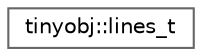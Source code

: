 digraph "Graphical Class Hierarchy"
{
 // LATEX_PDF_SIZE
  bgcolor="transparent";
  edge [fontname=Helvetica,fontsize=10,labelfontname=Helvetica,labelfontsize=10];
  node [fontname=Helvetica,fontsize=10,shape=box,height=0.2,width=0.4];
  rankdir="LR";
  Node0 [id="Node000000",label="tinyobj::lines_t",height=0.2,width=0.4,color="grey40", fillcolor="white", style="filled",URL="$structtinyobj_1_1lines__t.html",tooltip=" "];
}
